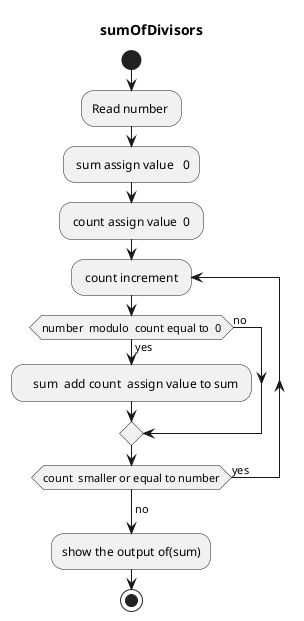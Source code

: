 @startuml 
title  sumOfDivisors
    start
    :Read number ;
    : sum assign value   0; 
    : count assign value  0 ; 
    repeat: count increment ;
    if(number  modulo  count equal to  0) then (yes)
        :    sum  add count  assign value to sum ;
    else (no) 
    endif
    repeat  while (count  smaller or equal to number) is(yes) 
    -> no ; 
    :show the output of(sum);
    stop
@enduml
